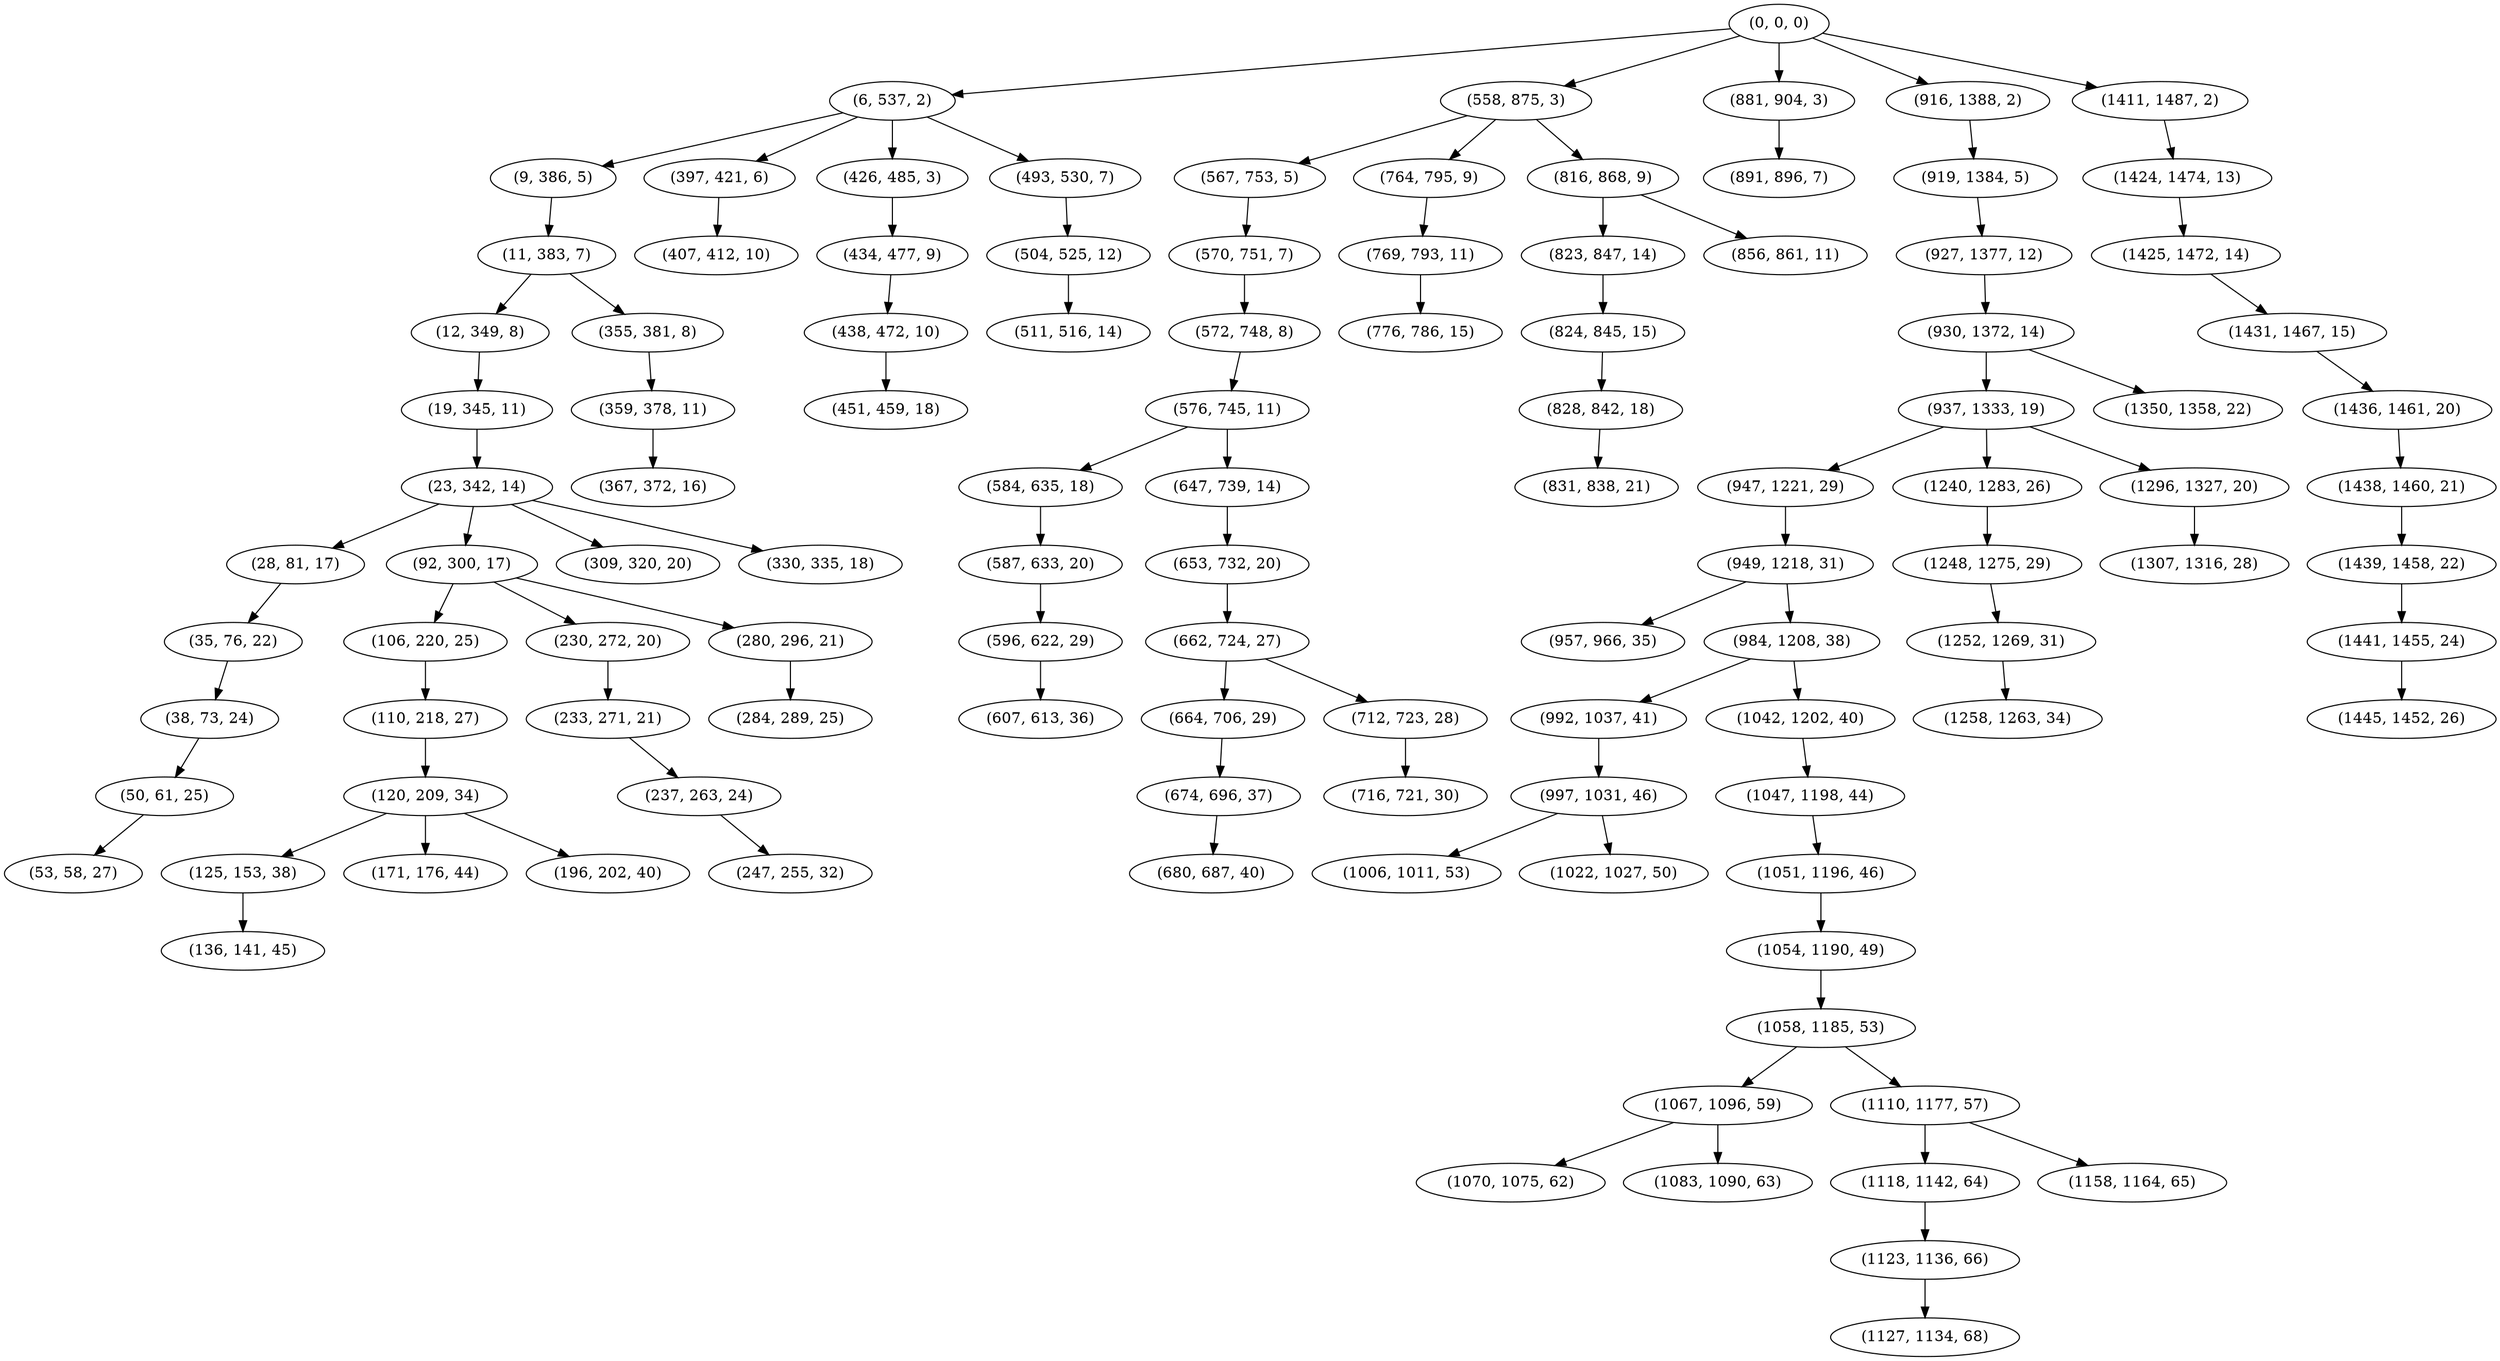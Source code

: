digraph tree {
    "(0, 0, 0)";
    "(6, 537, 2)";
    "(9, 386, 5)";
    "(11, 383, 7)";
    "(12, 349, 8)";
    "(19, 345, 11)";
    "(23, 342, 14)";
    "(28, 81, 17)";
    "(35, 76, 22)";
    "(38, 73, 24)";
    "(50, 61, 25)";
    "(53, 58, 27)";
    "(92, 300, 17)";
    "(106, 220, 25)";
    "(110, 218, 27)";
    "(120, 209, 34)";
    "(125, 153, 38)";
    "(136, 141, 45)";
    "(171, 176, 44)";
    "(196, 202, 40)";
    "(230, 272, 20)";
    "(233, 271, 21)";
    "(237, 263, 24)";
    "(247, 255, 32)";
    "(280, 296, 21)";
    "(284, 289, 25)";
    "(309, 320, 20)";
    "(330, 335, 18)";
    "(355, 381, 8)";
    "(359, 378, 11)";
    "(367, 372, 16)";
    "(397, 421, 6)";
    "(407, 412, 10)";
    "(426, 485, 3)";
    "(434, 477, 9)";
    "(438, 472, 10)";
    "(451, 459, 18)";
    "(493, 530, 7)";
    "(504, 525, 12)";
    "(511, 516, 14)";
    "(558, 875, 3)";
    "(567, 753, 5)";
    "(570, 751, 7)";
    "(572, 748, 8)";
    "(576, 745, 11)";
    "(584, 635, 18)";
    "(587, 633, 20)";
    "(596, 622, 29)";
    "(607, 613, 36)";
    "(647, 739, 14)";
    "(653, 732, 20)";
    "(662, 724, 27)";
    "(664, 706, 29)";
    "(674, 696, 37)";
    "(680, 687, 40)";
    "(712, 723, 28)";
    "(716, 721, 30)";
    "(764, 795, 9)";
    "(769, 793, 11)";
    "(776, 786, 15)";
    "(816, 868, 9)";
    "(823, 847, 14)";
    "(824, 845, 15)";
    "(828, 842, 18)";
    "(831, 838, 21)";
    "(856, 861, 11)";
    "(881, 904, 3)";
    "(891, 896, 7)";
    "(916, 1388, 2)";
    "(919, 1384, 5)";
    "(927, 1377, 12)";
    "(930, 1372, 14)";
    "(937, 1333, 19)";
    "(947, 1221, 29)";
    "(949, 1218, 31)";
    "(957, 966, 35)";
    "(984, 1208, 38)";
    "(992, 1037, 41)";
    "(997, 1031, 46)";
    "(1006, 1011, 53)";
    "(1022, 1027, 50)";
    "(1042, 1202, 40)";
    "(1047, 1198, 44)";
    "(1051, 1196, 46)";
    "(1054, 1190, 49)";
    "(1058, 1185, 53)";
    "(1067, 1096, 59)";
    "(1070, 1075, 62)";
    "(1083, 1090, 63)";
    "(1110, 1177, 57)";
    "(1118, 1142, 64)";
    "(1123, 1136, 66)";
    "(1127, 1134, 68)";
    "(1158, 1164, 65)";
    "(1240, 1283, 26)";
    "(1248, 1275, 29)";
    "(1252, 1269, 31)";
    "(1258, 1263, 34)";
    "(1296, 1327, 20)";
    "(1307, 1316, 28)";
    "(1350, 1358, 22)";
    "(1411, 1487, 2)";
    "(1424, 1474, 13)";
    "(1425, 1472, 14)";
    "(1431, 1467, 15)";
    "(1436, 1461, 20)";
    "(1438, 1460, 21)";
    "(1439, 1458, 22)";
    "(1441, 1455, 24)";
    "(1445, 1452, 26)";
    "(0, 0, 0)" -> "(6, 537, 2)";
    "(0, 0, 0)" -> "(558, 875, 3)";
    "(0, 0, 0)" -> "(881, 904, 3)";
    "(0, 0, 0)" -> "(916, 1388, 2)";
    "(0, 0, 0)" -> "(1411, 1487, 2)";
    "(6, 537, 2)" -> "(9, 386, 5)";
    "(6, 537, 2)" -> "(397, 421, 6)";
    "(6, 537, 2)" -> "(426, 485, 3)";
    "(6, 537, 2)" -> "(493, 530, 7)";
    "(9, 386, 5)" -> "(11, 383, 7)";
    "(11, 383, 7)" -> "(12, 349, 8)";
    "(11, 383, 7)" -> "(355, 381, 8)";
    "(12, 349, 8)" -> "(19, 345, 11)";
    "(19, 345, 11)" -> "(23, 342, 14)";
    "(23, 342, 14)" -> "(28, 81, 17)";
    "(23, 342, 14)" -> "(92, 300, 17)";
    "(23, 342, 14)" -> "(309, 320, 20)";
    "(23, 342, 14)" -> "(330, 335, 18)";
    "(28, 81, 17)" -> "(35, 76, 22)";
    "(35, 76, 22)" -> "(38, 73, 24)";
    "(38, 73, 24)" -> "(50, 61, 25)";
    "(50, 61, 25)" -> "(53, 58, 27)";
    "(92, 300, 17)" -> "(106, 220, 25)";
    "(92, 300, 17)" -> "(230, 272, 20)";
    "(92, 300, 17)" -> "(280, 296, 21)";
    "(106, 220, 25)" -> "(110, 218, 27)";
    "(110, 218, 27)" -> "(120, 209, 34)";
    "(120, 209, 34)" -> "(125, 153, 38)";
    "(120, 209, 34)" -> "(171, 176, 44)";
    "(120, 209, 34)" -> "(196, 202, 40)";
    "(125, 153, 38)" -> "(136, 141, 45)";
    "(230, 272, 20)" -> "(233, 271, 21)";
    "(233, 271, 21)" -> "(237, 263, 24)";
    "(237, 263, 24)" -> "(247, 255, 32)";
    "(280, 296, 21)" -> "(284, 289, 25)";
    "(355, 381, 8)" -> "(359, 378, 11)";
    "(359, 378, 11)" -> "(367, 372, 16)";
    "(397, 421, 6)" -> "(407, 412, 10)";
    "(426, 485, 3)" -> "(434, 477, 9)";
    "(434, 477, 9)" -> "(438, 472, 10)";
    "(438, 472, 10)" -> "(451, 459, 18)";
    "(493, 530, 7)" -> "(504, 525, 12)";
    "(504, 525, 12)" -> "(511, 516, 14)";
    "(558, 875, 3)" -> "(567, 753, 5)";
    "(558, 875, 3)" -> "(764, 795, 9)";
    "(558, 875, 3)" -> "(816, 868, 9)";
    "(567, 753, 5)" -> "(570, 751, 7)";
    "(570, 751, 7)" -> "(572, 748, 8)";
    "(572, 748, 8)" -> "(576, 745, 11)";
    "(576, 745, 11)" -> "(584, 635, 18)";
    "(576, 745, 11)" -> "(647, 739, 14)";
    "(584, 635, 18)" -> "(587, 633, 20)";
    "(587, 633, 20)" -> "(596, 622, 29)";
    "(596, 622, 29)" -> "(607, 613, 36)";
    "(647, 739, 14)" -> "(653, 732, 20)";
    "(653, 732, 20)" -> "(662, 724, 27)";
    "(662, 724, 27)" -> "(664, 706, 29)";
    "(662, 724, 27)" -> "(712, 723, 28)";
    "(664, 706, 29)" -> "(674, 696, 37)";
    "(674, 696, 37)" -> "(680, 687, 40)";
    "(712, 723, 28)" -> "(716, 721, 30)";
    "(764, 795, 9)" -> "(769, 793, 11)";
    "(769, 793, 11)" -> "(776, 786, 15)";
    "(816, 868, 9)" -> "(823, 847, 14)";
    "(816, 868, 9)" -> "(856, 861, 11)";
    "(823, 847, 14)" -> "(824, 845, 15)";
    "(824, 845, 15)" -> "(828, 842, 18)";
    "(828, 842, 18)" -> "(831, 838, 21)";
    "(881, 904, 3)" -> "(891, 896, 7)";
    "(916, 1388, 2)" -> "(919, 1384, 5)";
    "(919, 1384, 5)" -> "(927, 1377, 12)";
    "(927, 1377, 12)" -> "(930, 1372, 14)";
    "(930, 1372, 14)" -> "(937, 1333, 19)";
    "(930, 1372, 14)" -> "(1350, 1358, 22)";
    "(937, 1333, 19)" -> "(947, 1221, 29)";
    "(937, 1333, 19)" -> "(1240, 1283, 26)";
    "(937, 1333, 19)" -> "(1296, 1327, 20)";
    "(947, 1221, 29)" -> "(949, 1218, 31)";
    "(949, 1218, 31)" -> "(957, 966, 35)";
    "(949, 1218, 31)" -> "(984, 1208, 38)";
    "(984, 1208, 38)" -> "(992, 1037, 41)";
    "(984, 1208, 38)" -> "(1042, 1202, 40)";
    "(992, 1037, 41)" -> "(997, 1031, 46)";
    "(997, 1031, 46)" -> "(1006, 1011, 53)";
    "(997, 1031, 46)" -> "(1022, 1027, 50)";
    "(1042, 1202, 40)" -> "(1047, 1198, 44)";
    "(1047, 1198, 44)" -> "(1051, 1196, 46)";
    "(1051, 1196, 46)" -> "(1054, 1190, 49)";
    "(1054, 1190, 49)" -> "(1058, 1185, 53)";
    "(1058, 1185, 53)" -> "(1067, 1096, 59)";
    "(1058, 1185, 53)" -> "(1110, 1177, 57)";
    "(1067, 1096, 59)" -> "(1070, 1075, 62)";
    "(1067, 1096, 59)" -> "(1083, 1090, 63)";
    "(1110, 1177, 57)" -> "(1118, 1142, 64)";
    "(1110, 1177, 57)" -> "(1158, 1164, 65)";
    "(1118, 1142, 64)" -> "(1123, 1136, 66)";
    "(1123, 1136, 66)" -> "(1127, 1134, 68)";
    "(1240, 1283, 26)" -> "(1248, 1275, 29)";
    "(1248, 1275, 29)" -> "(1252, 1269, 31)";
    "(1252, 1269, 31)" -> "(1258, 1263, 34)";
    "(1296, 1327, 20)" -> "(1307, 1316, 28)";
    "(1411, 1487, 2)" -> "(1424, 1474, 13)";
    "(1424, 1474, 13)" -> "(1425, 1472, 14)";
    "(1425, 1472, 14)" -> "(1431, 1467, 15)";
    "(1431, 1467, 15)" -> "(1436, 1461, 20)";
    "(1436, 1461, 20)" -> "(1438, 1460, 21)";
    "(1438, 1460, 21)" -> "(1439, 1458, 22)";
    "(1439, 1458, 22)" -> "(1441, 1455, 24)";
    "(1441, 1455, 24)" -> "(1445, 1452, 26)";
}
